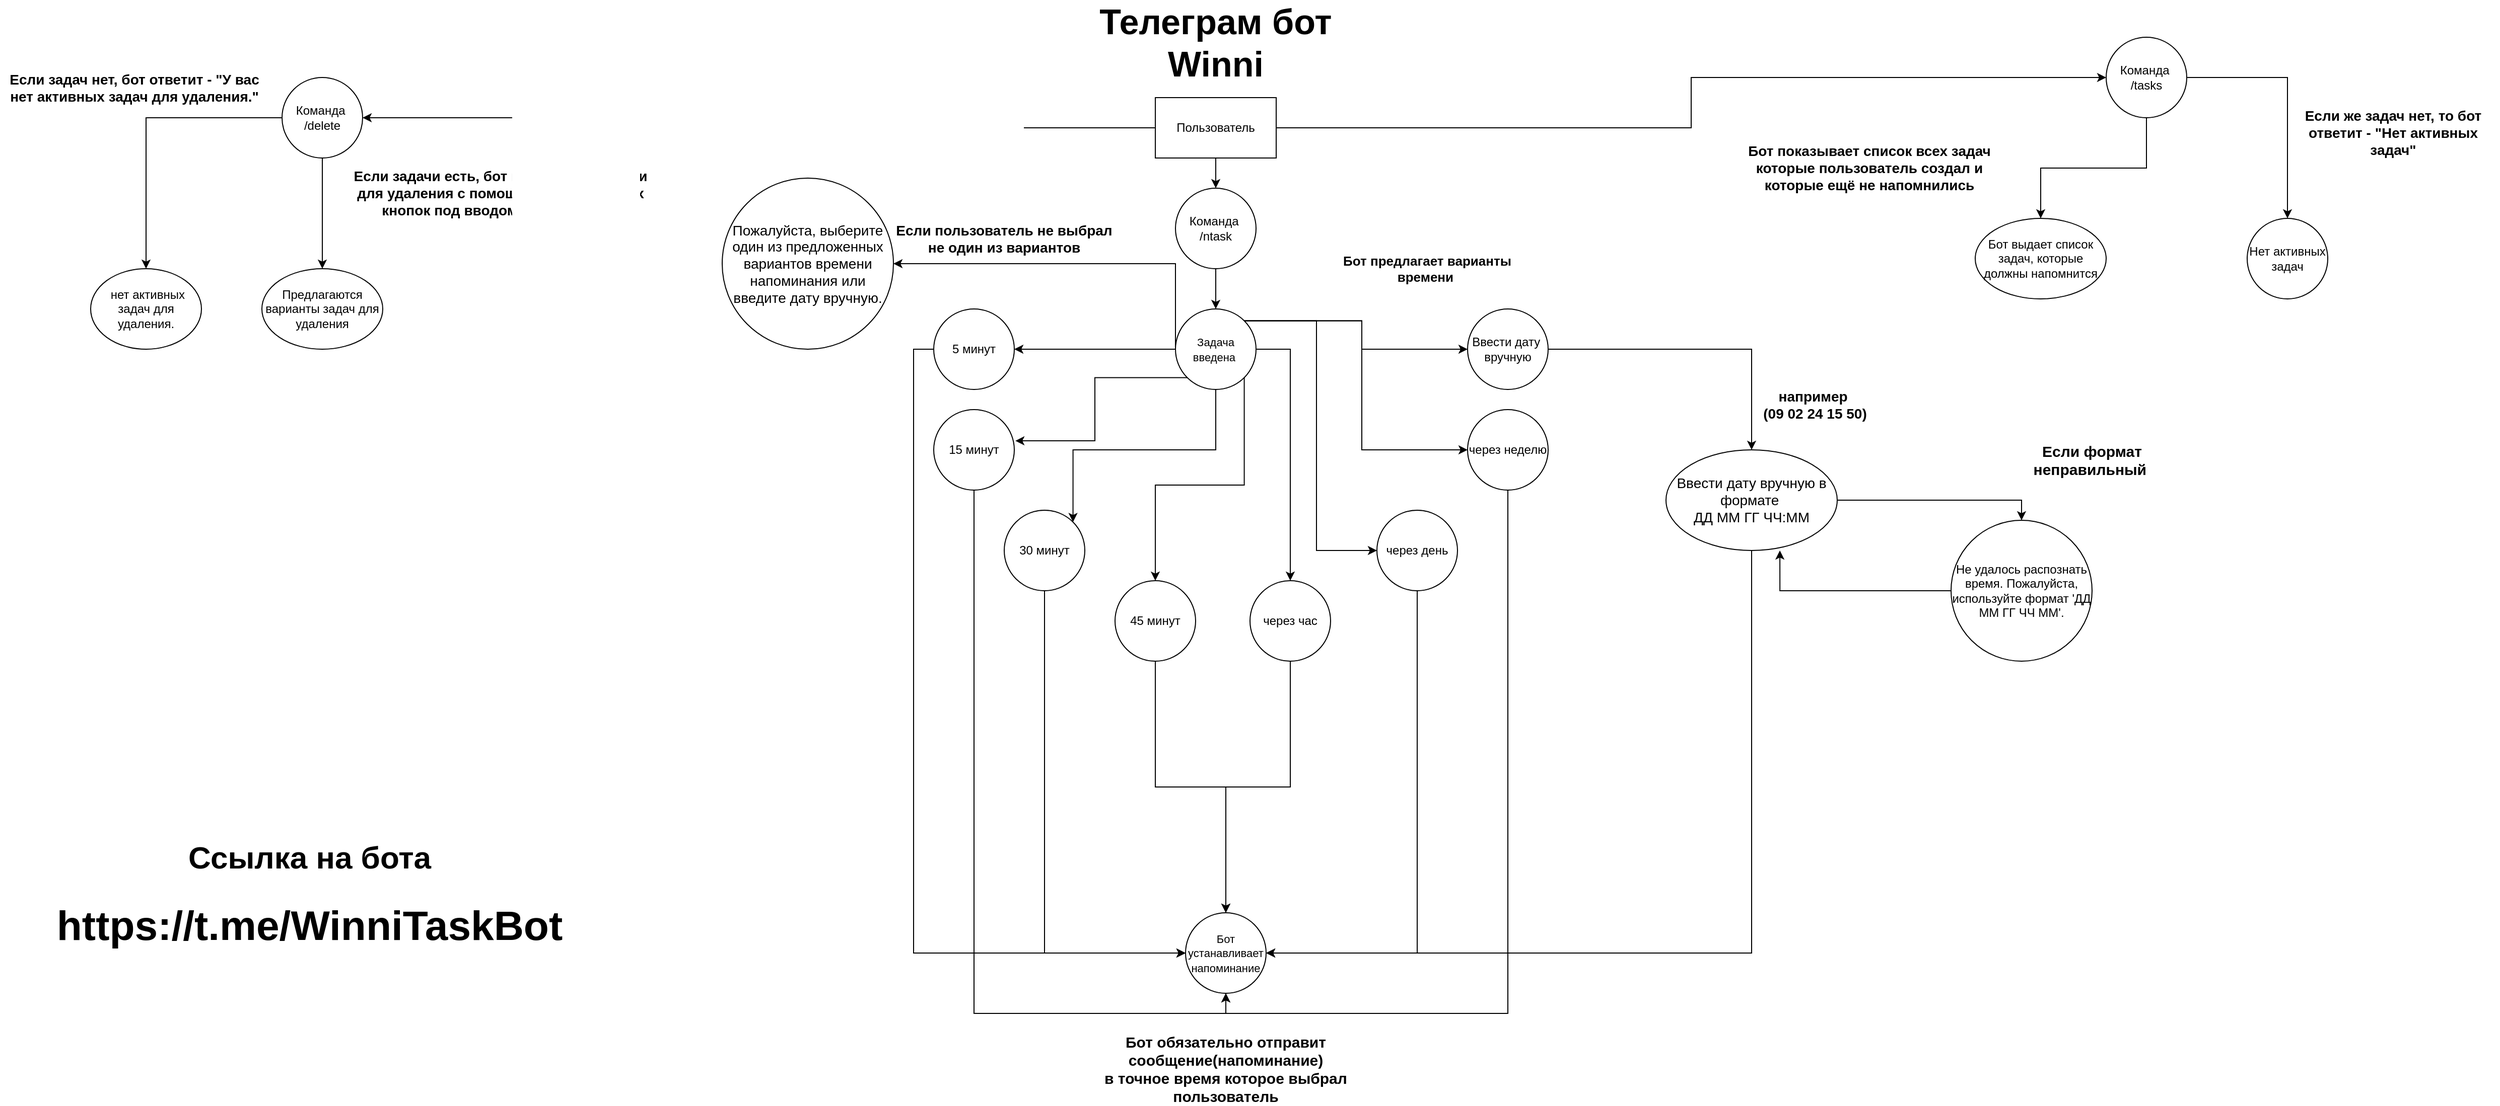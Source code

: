 <mxfile version="23.1.2" type="device">
  <diagram name="Страница — 1" id="XKcRhOMxDSqq14Gqr78Z">
    <mxGraphModel dx="3217" dy="1243" grid="1" gridSize="10" guides="1" tooltips="1" connect="1" arrows="1" fold="1" page="1" pageScale="1" pageWidth="827" pageHeight="1169" math="0" shadow="0">
      <root>
        <mxCell id="0" />
        <mxCell id="1" parent="0" />
        <mxCell id="uUbAV_EMLYIkMp75VzbJ-4" style="edgeStyle=orthogonalEdgeStyle;rounded=0;orthogonalLoop=1;jettySize=auto;html=1;exitX=0.5;exitY=1;exitDx=0;exitDy=0;entryX=0.5;entryY=0;entryDx=0;entryDy=0;" parent="1" source="uUbAV_EMLYIkMp75VzbJ-1" target="uUbAV_EMLYIkMp75VzbJ-2" edge="1">
          <mxGeometry relative="1" as="geometry" />
        </mxCell>
        <mxCell id="uUbAV_EMLYIkMp75VzbJ-38" value="" style="edgeStyle=orthogonalEdgeStyle;rounded=0;orthogonalLoop=1;jettySize=auto;html=1;" parent="1" source="uUbAV_EMLYIkMp75VzbJ-1" target="uUbAV_EMLYIkMp75VzbJ-37" edge="1">
          <mxGeometry relative="1" as="geometry" />
        </mxCell>
        <mxCell id="uUbAV_EMLYIkMp75VzbJ-45" value="" style="edgeStyle=orthogonalEdgeStyle;rounded=0;orthogonalLoop=1;jettySize=auto;html=1;" parent="1" source="uUbAV_EMLYIkMp75VzbJ-1" target="uUbAV_EMLYIkMp75VzbJ-44" edge="1">
          <mxGeometry relative="1" as="geometry" />
        </mxCell>
        <mxCell id="uUbAV_EMLYIkMp75VzbJ-1" value="&lt;font style=&quot;vertical-align: inherit;&quot;&gt;&lt;font style=&quot;vertical-align: inherit;&quot;&gt;Пользователь&lt;/font&gt;&lt;/font&gt;" style="rounded=0;whiteSpace=wrap;html=1;" parent="1" vertex="1">
          <mxGeometry x="320" y="100" width="120" height="60" as="geometry" />
        </mxCell>
        <mxCell id="uUbAV_EMLYIkMp75VzbJ-8" style="edgeStyle=orthogonalEdgeStyle;rounded=0;orthogonalLoop=1;jettySize=auto;html=1;exitX=0.5;exitY=1;exitDx=0;exitDy=0;" parent="1" source="uUbAV_EMLYIkMp75VzbJ-2" target="uUbAV_EMLYIkMp75VzbJ-7" edge="1">
          <mxGeometry relative="1" as="geometry" />
        </mxCell>
        <mxCell id="uUbAV_EMLYIkMp75VzbJ-2" value="&lt;font style=&quot;vertical-align: inherit;&quot;&gt;&lt;font style=&quot;vertical-align: inherit;&quot;&gt;Команда&amp;nbsp;&lt;br&gt;/ntask&lt;br&gt;&lt;/font&gt;&lt;/font&gt;" style="ellipse;whiteSpace=wrap;html=1;aspect=fixed;" parent="1" vertex="1">
          <mxGeometry x="340" y="190" width="80" height="80" as="geometry" />
        </mxCell>
        <mxCell id="uUbAV_EMLYIkMp75VzbJ-17" style="edgeStyle=orthogonalEdgeStyle;rounded=0;orthogonalLoop=1;jettySize=auto;html=1;exitX=0;exitY=0.5;exitDx=0;exitDy=0;entryX=1;entryY=0.5;entryDx=0;entryDy=0;" parent="1" source="uUbAV_EMLYIkMp75VzbJ-7" target="uUbAV_EMLYIkMp75VzbJ-9" edge="1">
          <mxGeometry relative="1" as="geometry" />
        </mxCell>
        <mxCell id="uUbAV_EMLYIkMp75VzbJ-19" style="edgeStyle=orthogonalEdgeStyle;rounded=0;orthogonalLoop=1;jettySize=auto;html=1;exitX=0.5;exitY=1;exitDx=0;exitDy=0;entryX=1;entryY=0;entryDx=0;entryDy=0;" parent="1" source="uUbAV_EMLYIkMp75VzbJ-7" target="uUbAV_EMLYIkMp75VzbJ-14" edge="1">
          <mxGeometry relative="1" as="geometry" />
        </mxCell>
        <mxCell id="uUbAV_EMLYIkMp75VzbJ-20" style="edgeStyle=orthogonalEdgeStyle;rounded=0;orthogonalLoop=1;jettySize=auto;html=1;exitX=1;exitY=1;exitDx=0;exitDy=0;entryX=0.5;entryY=0;entryDx=0;entryDy=0;" parent="1" source="uUbAV_EMLYIkMp75VzbJ-7" target="uUbAV_EMLYIkMp75VzbJ-15" edge="1">
          <mxGeometry relative="1" as="geometry" />
        </mxCell>
        <mxCell id="uUbAV_EMLYIkMp75VzbJ-21" style="edgeStyle=orthogonalEdgeStyle;rounded=0;orthogonalLoop=1;jettySize=auto;html=1;exitX=1;exitY=0.5;exitDx=0;exitDy=0;entryX=0.5;entryY=0;entryDx=0;entryDy=0;" parent="1" source="uUbAV_EMLYIkMp75VzbJ-7" target="uUbAV_EMLYIkMp75VzbJ-11" edge="1">
          <mxGeometry relative="1" as="geometry" />
        </mxCell>
        <mxCell id="uUbAV_EMLYIkMp75VzbJ-22" style="edgeStyle=orthogonalEdgeStyle;rounded=0;orthogonalLoop=1;jettySize=auto;html=1;exitX=1;exitY=0;exitDx=0;exitDy=0;entryX=0;entryY=0.5;entryDx=0;entryDy=0;" parent="1" source="uUbAV_EMLYIkMp75VzbJ-7" target="uUbAV_EMLYIkMp75VzbJ-12" edge="1">
          <mxGeometry relative="1" as="geometry" />
        </mxCell>
        <mxCell id="uUbAV_EMLYIkMp75VzbJ-24" style="edgeStyle=orthogonalEdgeStyle;rounded=0;orthogonalLoop=1;jettySize=auto;html=1;exitX=1;exitY=0;exitDx=0;exitDy=0;entryX=0;entryY=0.5;entryDx=0;entryDy=0;" parent="1" source="uUbAV_EMLYIkMp75VzbJ-7" target="uUbAV_EMLYIkMp75VzbJ-13" edge="1">
          <mxGeometry relative="1" as="geometry" />
        </mxCell>
        <mxCell id="uUbAV_EMLYIkMp75VzbJ-25" style="edgeStyle=orthogonalEdgeStyle;rounded=0;orthogonalLoop=1;jettySize=auto;html=1;exitX=1;exitY=0;exitDx=0;exitDy=0;entryX=0;entryY=0.5;entryDx=0;entryDy=0;" parent="1" source="uUbAV_EMLYIkMp75VzbJ-7" target="uUbAV_EMLYIkMp75VzbJ-16" edge="1">
          <mxGeometry relative="1" as="geometry" />
        </mxCell>
        <mxCell id="uUbAV_EMLYIkMp75VzbJ-68" style="edgeStyle=orthogonalEdgeStyle;rounded=0;orthogonalLoop=1;jettySize=auto;html=1;exitX=0;exitY=0.5;exitDx=0;exitDy=0;entryX=1;entryY=0.5;entryDx=0;entryDy=0;" parent="1" source="uUbAV_EMLYIkMp75VzbJ-7" target="uUbAV_EMLYIkMp75VzbJ-59" edge="1">
          <mxGeometry relative="1" as="geometry">
            <Array as="points">
              <mxPoint x="340" y="265" />
            </Array>
          </mxGeometry>
        </mxCell>
        <mxCell id="uUbAV_EMLYIkMp75VzbJ-7" value="&lt;font style=&quot;vertical-align: inherit;&quot;&gt;&lt;font style=&quot;vertical-align: inherit;&quot;&gt;&lt;font style=&quot;vertical-align: inherit; font-size: 11px;&quot;&gt;&lt;font style=&quot;vertical-align: inherit; font-size: 11px;&quot;&gt;&lt;font style=&quot;vertical-align: inherit;&quot;&gt;&lt;font style=&quot;vertical-align: inherit;&quot;&gt;Задача введена&amp;nbsp;&lt;/font&gt;&lt;/font&gt;&lt;br&gt;&lt;/font&gt;&lt;/font&gt;&lt;/font&gt;&lt;/font&gt;" style="ellipse;whiteSpace=wrap;html=1;aspect=fixed;" parent="1" vertex="1">
          <mxGeometry x="340" y="310" width="80" height="80" as="geometry" />
        </mxCell>
        <mxCell id="uUbAV_EMLYIkMp75VzbJ-36" style="edgeStyle=orthogonalEdgeStyle;rounded=0;orthogonalLoop=1;jettySize=auto;html=1;exitX=0;exitY=0.5;exitDx=0;exitDy=0;entryX=0;entryY=0.5;entryDx=0;entryDy=0;" parent="1" source="uUbAV_EMLYIkMp75VzbJ-9" target="uUbAV_EMLYIkMp75VzbJ-27" edge="1">
          <mxGeometry relative="1" as="geometry" />
        </mxCell>
        <mxCell id="uUbAV_EMLYIkMp75VzbJ-9" value="&lt;font style=&quot;vertical-align: inherit;&quot;&gt;&lt;font style=&quot;vertical-align: inherit;&quot;&gt;5 минут&lt;/font&gt;&lt;/font&gt;" style="ellipse;whiteSpace=wrap;html=1;aspect=fixed;" parent="1" vertex="1">
          <mxGeometry x="100" y="310" width="80" height="80" as="geometry" />
        </mxCell>
        <mxCell id="uUbAV_EMLYIkMp75VzbJ-32" style="edgeStyle=orthogonalEdgeStyle;rounded=0;orthogonalLoop=1;jettySize=auto;html=1;exitX=0.5;exitY=1;exitDx=0;exitDy=0;entryX=0.5;entryY=1;entryDx=0;entryDy=0;" parent="1" source="uUbAV_EMLYIkMp75VzbJ-10" target="uUbAV_EMLYIkMp75VzbJ-27" edge="1">
          <mxGeometry relative="1" as="geometry" />
        </mxCell>
        <mxCell id="uUbAV_EMLYIkMp75VzbJ-10" value="&lt;font style=&quot;vertical-align: inherit;&quot;&gt;&lt;font style=&quot;vertical-align: inherit;&quot;&gt;15 минут&lt;/font&gt;&lt;/font&gt;" style="ellipse;whiteSpace=wrap;html=1;aspect=fixed;" parent="1" vertex="1">
          <mxGeometry x="100" y="410" width="80" height="80" as="geometry" />
        </mxCell>
        <mxCell id="uUbAV_EMLYIkMp75VzbJ-28" style="edgeStyle=orthogonalEdgeStyle;rounded=0;orthogonalLoop=1;jettySize=auto;html=1;exitX=0.5;exitY=1;exitDx=0;exitDy=0;entryX=0.5;entryY=0;entryDx=0;entryDy=0;" parent="1" source="uUbAV_EMLYIkMp75VzbJ-11" target="uUbAV_EMLYIkMp75VzbJ-27" edge="1">
          <mxGeometry relative="1" as="geometry" />
        </mxCell>
        <mxCell id="uUbAV_EMLYIkMp75VzbJ-11" value="&lt;font style=&quot;vertical-align: inherit;&quot;&gt;&lt;font style=&quot;vertical-align: inherit;&quot;&gt;через час&lt;/font&gt;&lt;/font&gt;" style="ellipse;whiteSpace=wrap;html=1;aspect=fixed;" parent="1" vertex="1">
          <mxGeometry x="414" y="580" width="80" height="80" as="geometry" />
        </mxCell>
        <mxCell id="uUbAV_EMLYIkMp75VzbJ-33" style="edgeStyle=orthogonalEdgeStyle;rounded=0;orthogonalLoop=1;jettySize=auto;html=1;exitX=0.5;exitY=1;exitDx=0;exitDy=0;entryX=1;entryY=0.5;entryDx=0;entryDy=0;" parent="1" source="uUbAV_EMLYIkMp75VzbJ-12" target="uUbAV_EMLYIkMp75VzbJ-27" edge="1">
          <mxGeometry relative="1" as="geometry" />
        </mxCell>
        <mxCell id="uUbAV_EMLYIkMp75VzbJ-12" value="&lt;font style=&quot;vertical-align: inherit;&quot;&gt;&lt;font style=&quot;vertical-align: inherit;&quot;&gt;через день&lt;/font&gt;&lt;/font&gt;" style="ellipse;whiteSpace=wrap;html=1;aspect=fixed;" parent="1" vertex="1">
          <mxGeometry x="540" y="510" width="80" height="80" as="geometry" />
        </mxCell>
        <mxCell id="uUbAV_EMLYIkMp75VzbJ-34" style="edgeStyle=orthogonalEdgeStyle;rounded=0;orthogonalLoop=1;jettySize=auto;html=1;exitX=0.5;exitY=1;exitDx=0;exitDy=0;entryX=0.5;entryY=1;entryDx=0;entryDy=0;" parent="1" source="uUbAV_EMLYIkMp75VzbJ-13" target="uUbAV_EMLYIkMp75VzbJ-27" edge="1">
          <mxGeometry relative="1" as="geometry" />
        </mxCell>
        <mxCell id="uUbAV_EMLYIkMp75VzbJ-13" value="&lt;font style=&quot;vertical-align: inherit;&quot;&gt;&lt;font style=&quot;vertical-align: inherit;&quot;&gt;через неделю&lt;/font&gt;&lt;/font&gt;" style="ellipse;whiteSpace=wrap;html=1;aspect=fixed;" parent="1" vertex="1">
          <mxGeometry x="630" y="410" width="80" height="80" as="geometry" />
        </mxCell>
        <mxCell id="uUbAV_EMLYIkMp75VzbJ-31" style="edgeStyle=orthogonalEdgeStyle;rounded=0;orthogonalLoop=1;jettySize=auto;html=1;exitX=0.5;exitY=1;exitDx=0;exitDy=0;entryX=0;entryY=0.5;entryDx=0;entryDy=0;" parent="1" source="uUbAV_EMLYIkMp75VzbJ-14" target="uUbAV_EMLYIkMp75VzbJ-27" edge="1">
          <mxGeometry relative="1" as="geometry" />
        </mxCell>
        <mxCell id="uUbAV_EMLYIkMp75VzbJ-14" value="&lt;font style=&quot;vertical-align: inherit;&quot;&gt;&lt;font style=&quot;vertical-align: inherit;&quot;&gt;30 минут&lt;/font&gt;&lt;/font&gt;" style="ellipse;whiteSpace=wrap;html=1;aspect=fixed;" parent="1" vertex="1">
          <mxGeometry x="170" y="510" width="80" height="80" as="geometry" />
        </mxCell>
        <mxCell id="uUbAV_EMLYIkMp75VzbJ-29" style="edgeStyle=orthogonalEdgeStyle;rounded=0;orthogonalLoop=1;jettySize=auto;html=1;exitX=0.5;exitY=1;exitDx=0;exitDy=0;entryX=0.5;entryY=0;entryDx=0;entryDy=0;" parent="1" source="uUbAV_EMLYIkMp75VzbJ-15" target="uUbAV_EMLYIkMp75VzbJ-27" edge="1">
          <mxGeometry relative="1" as="geometry" />
        </mxCell>
        <mxCell id="uUbAV_EMLYIkMp75VzbJ-15" value="&lt;font style=&quot;vertical-align: inherit;&quot;&gt;&lt;font style=&quot;vertical-align: inherit;&quot;&gt;45 минут&lt;/font&gt;&lt;/font&gt;" style="ellipse;whiteSpace=wrap;html=1;aspect=fixed;" parent="1" vertex="1">
          <mxGeometry x="280" y="580" width="80" height="80" as="geometry" />
        </mxCell>
        <mxCell id="uUbAV_EMLYIkMp75VzbJ-56" value="" style="edgeStyle=orthogonalEdgeStyle;rounded=0;orthogonalLoop=1;jettySize=auto;html=1;" parent="1" source="uUbAV_EMLYIkMp75VzbJ-16" target="uUbAV_EMLYIkMp75VzbJ-55" edge="1">
          <mxGeometry relative="1" as="geometry" />
        </mxCell>
        <mxCell id="uUbAV_EMLYIkMp75VzbJ-16" value="&lt;font style=&quot;vertical-align: inherit;&quot;&gt;&lt;font style=&quot;vertical-align: inherit;&quot;&gt;Ввести дату&amp;nbsp;&lt;br&gt;вручную&lt;br&gt;&lt;/font&gt;&lt;/font&gt;" style="ellipse;whiteSpace=wrap;html=1;aspect=fixed;" parent="1" vertex="1">
          <mxGeometry x="630" y="310" width="80" height="80" as="geometry" />
        </mxCell>
        <mxCell id="uUbAV_EMLYIkMp75VzbJ-18" style="edgeStyle=orthogonalEdgeStyle;rounded=0;orthogonalLoop=1;jettySize=auto;html=1;exitX=0;exitY=1;exitDx=0;exitDy=0;entryX=1.013;entryY=0.388;entryDx=0;entryDy=0;entryPerimeter=0;" parent="1" source="uUbAV_EMLYIkMp75VzbJ-7" target="uUbAV_EMLYIkMp75VzbJ-10" edge="1">
          <mxGeometry relative="1" as="geometry" />
        </mxCell>
        <mxCell id="uUbAV_EMLYIkMp75VzbJ-26" value="&lt;font style=&quot;vertical-align: inherit;&quot;&gt;&lt;font style=&quot;vertical-align: inherit;&quot;&gt;&lt;font style=&quot;vertical-align: inherit;&quot;&gt;&lt;font size=&quot;1&quot; style=&quot;vertical-align: inherit;&quot;&gt;&lt;b style=&quot;font-size: 13px;&quot;&gt;&lt;font style=&quot;vertical-align: inherit;&quot;&gt;&lt;font style=&quot;vertical-align: inherit;&quot;&gt;Бот предлагает варианты времени&amp;nbsp;&lt;/font&gt;&lt;/font&gt;&lt;/b&gt;&lt;/font&gt;&lt;/font&gt;&lt;/font&gt;&lt;/font&gt;" style="text;html=1;strokeColor=none;fillColor=none;align=center;verticalAlign=middle;whiteSpace=wrap;rounded=0;glass=0;" parent="1" vertex="1">
          <mxGeometry x="480" y="240" width="220" height="60" as="geometry" />
        </mxCell>
        <mxCell id="uUbAV_EMLYIkMp75VzbJ-27" value="&lt;font style=&quot;vertical-align: inherit;&quot;&gt;&lt;font style=&quot;vertical-align: inherit; font-size: 11px;&quot;&gt;Бот устанавливает напоминание&lt;/font&gt;&lt;/font&gt;" style="ellipse;whiteSpace=wrap;html=1;aspect=fixed;" parent="1" vertex="1">
          <mxGeometry x="350" y="910" width="80" height="80" as="geometry" />
        </mxCell>
        <mxCell id="uUbAV_EMLYIkMp75VzbJ-41" value="" style="edgeStyle=orthogonalEdgeStyle;rounded=0;orthogonalLoop=1;jettySize=auto;html=1;" parent="1" source="uUbAV_EMLYIkMp75VzbJ-37" target="uUbAV_EMLYIkMp75VzbJ-40" edge="1">
          <mxGeometry relative="1" as="geometry" />
        </mxCell>
        <mxCell id="uUbAV_EMLYIkMp75VzbJ-43" value="" style="edgeStyle=orthogonalEdgeStyle;rounded=0;orthogonalLoop=1;jettySize=auto;html=1;" parent="1" source="uUbAV_EMLYIkMp75VzbJ-37" target="uUbAV_EMLYIkMp75VzbJ-42" edge="1">
          <mxGeometry relative="1" as="geometry" />
        </mxCell>
        <mxCell id="uUbAV_EMLYIkMp75VzbJ-37" value="Команда&amp;nbsp;&lt;br&gt;/tasks" style="ellipse;whiteSpace=wrap;html=1;rounded=0;" parent="1" vertex="1">
          <mxGeometry x="1264" y="40" width="80" height="80" as="geometry" />
        </mxCell>
        <mxCell id="uUbAV_EMLYIkMp75VzbJ-40" value="Бот выдает список задач, которые должны напомнится" style="ellipse;whiteSpace=wrap;html=1;rounded=0;" parent="1" vertex="1">
          <mxGeometry x="1134" y="220" width="130" height="80" as="geometry" />
        </mxCell>
        <mxCell id="uUbAV_EMLYIkMp75VzbJ-42" value="Нет активных задач" style="ellipse;whiteSpace=wrap;html=1;rounded=0;" parent="1" vertex="1">
          <mxGeometry x="1404" y="220" width="80" height="80" as="geometry" />
        </mxCell>
        <mxCell id="uUbAV_EMLYIkMp75VzbJ-49" value="" style="edgeStyle=orthogonalEdgeStyle;rounded=0;orthogonalLoop=1;jettySize=auto;html=1;" parent="1" source="uUbAV_EMLYIkMp75VzbJ-44" target="uUbAV_EMLYIkMp75VzbJ-48" edge="1">
          <mxGeometry relative="1" as="geometry" />
        </mxCell>
        <mxCell id="uUbAV_EMLYIkMp75VzbJ-51" value="" style="edgeStyle=orthogonalEdgeStyle;rounded=0;orthogonalLoop=1;jettySize=auto;html=1;" parent="1" source="uUbAV_EMLYIkMp75VzbJ-44" target="uUbAV_EMLYIkMp75VzbJ-50" edge="1">
          <mxGeometry relative="1" as="geometry" />
        </mxCell>
        <mxCell id="uUbAV_EMLYIkMp75VzbJ-44" value="Команда&amp;nbsp;&lt;br&gt;/delete" style="ellipse;whiteSpace=wrap;html=1;rounded=0;" parent="1" vertex="1">
          <mxGeometry x="-547" y="80" width="80" height="80" as="geometry" />
        </mxCell>
        <mxCell id="uUbAV_EMLYIkMp75VzbJ-46" value="&lt;b&gt;&lt;font style=&quot;font-size: 14px;&quot;&gt;Бот показывает список всех задач которые пользователь создал и которые ещё не напомнились&lt;/font&gt;&lt;/b&gt;" style="text;html=1;strokeColor=none;fillColor=none;align=center;verticalAlign=middle;whiteSpace=wrap;rounded=0;" parent="1" vertex="1">
          <mxGeometry x="904" y="140" width="250" height="60" as="geometry" />
        </mxCell>
        <mxCell id="uUbAV_EMLYIkMp75VzbJ-47" value="&lt;b&gt;&lt;font style=&quot;font-size: 14px;&quot;&gt;Если же задач нет, то бот ответит - &quot;Нет активных задач&quot;&lt;/font&gt;&lt;/b&gt;" style="text;html=1;strokeColor=none;fillColor=none;align=center;verticalAlign=middle;whiteSpace=wrap;rounded=0;" parent="1" vertex="1">
          <mxGeometry x="1444" y="110" width="210" height="50" as="geometry" />
        </mxCell>
        <mxCell id="uUbAV_EMLYIkMp75VzbJ-48" value="&amp;nbsp;нет активных задач для удаления." style="ellipse;whiteSpace=wrap;html=1;rounded=0;" parent="1" vertex="1">
          <mxGeometry x="-737" y="270" width="110" height="80" as="geometry" />
        </mxCell>
        <mxCell id="uUbAV_EMLYIkMp75VzbJ-50" value="Предлагаются варианты задач для удаления" style="ellipse;whiteSpace=wrap;html=1;rounded=0;" parent="1" vertex="1">
          <mxGeometry x="-567" y="270" width="120" height="80" as="geometry" />
        </mxCell>
        <mxCell id="uUbAV_EMLYIkMp75VzbJ-52" value="&lt;b&gt;&lt;font style=&quot;font-size: 14px;&quot;&gt;Если задач нет, бот ответит - &quot;У вас нет активных задач для удаления.&quot;&lt;/font&gt;&lt;/b&gt;" style="text;html=1;strokeColor=none;fillColor=none;align=center;verticalAlign=middle;whiteSpace=wrap;rounded=0;" parent="1" vertex="1">
          <mxGeometry x="-827" y="60" width="267" height="60" as="geometry" />
        </mxCell>
        <mxCell id="uUbAV_EMLYIkMp75VzbJ-53" value="&lt;font style=&quot;font-size: 14px;&quot;&gt;&lt;b&gt;Если задачи есть, бот покажет все задачи для удаления с помощью всплывающих кнопок под вводом пользователя&lt;/b&gt;&lt;/font&gt;" style="text;html=1;strokeColor=none;fillColor=none;align=center;verticalAlign=middle;whiteSpace=wrap;rounded=0;" parent="1" vertex="1">
          <mxGeometry x="-480" y="170" width="300" height="50" as="geometry" />
        </mxCell>
        <mxCell id="uUbAV_EMLYIkMp75VzbJ-54" value="&lt;b style=&quot;font-size: 15px;&quot;&gt;Бот обязательно отправит сообщение(напоминание)&lt;br&gt;в точное время которое выбрал пользователь&lt;/b&gt;" style="text;html=1;strokeColor=none;fillColor=none;align=center;verticalAlign=middle;whiteSpace=wrap;rounded=0;" parent="1" vertex="1">
          <mxGeometry x="225" y="1040" width="330" height="50" as="geometry" />
        </mxCell>
        <mxCell id="uUbAV_EMLYIkMp75VzbJ-57" style="edgeStyle=orthogonalEdgeStyle;rounded=0;orthogonalLoop=1;jettySize=auto;html=1;exitX=0.5;exitY=1;exitDx=0;exitDy=0;entryX=1;entryY=0.5;entryDx=0;entryDy=0;" parent="1" source="uUbAV_EMLYIkMp75VzbJ-55" target="uUbAV_EMLYIkMp75VzbJ-27" edge="1">
          <mxGeometry relative="1" as="geometry" />
        </mxCell>
        <mxCell id="uUbAV_EMLYIkMp75VzbJ-61" style="edgeStyle=orthogonalEdgeStyle;rounded=0;orthogonalLoop=1;jettySize=auto;html=1;exitX=1;exitY=0.5;exitDx=0;exitDy=0;entryX=0.5;entryY=0;entryDx=0;entryDy=0;" parent="1" source="uUbAV_EMLYIkMp75VzbJ-55" target="uUbAV_EMLYIkMp75VzbJ-60" edge="1">
          <mxGeometry relative="1" as="geometry" />
        </mxCell>
        <mxCell id="uUbAV_EMLYIkMp75VzbJ-55" value="&lt;font style=&quot;font-size: 14px;&quot;&gt;Ввести дату вручную в формате&amp;nbsp;&lt;br&gt;ДД ММ ГГ ЧЧ:ММ&lt;/font&gt;" style="ellipse;whiteSpace=wrap;html=1;" parent="1" vertex="1">
          <mxGeometry x="827" y="450" width="170" height="100" as="geometry" />
        </mxCell>
        <mxCell id="uUbAV_EMLYIkMp75VzbJ-58" value="&lt;b style=&quot;font-size: 14px;&quot;&gt;например&amp;nbsp;&lt;br&gt;(09 02 24 15 50)&lt;/b&gt;" style="text;html=1;strokeColor=none;fillColor=none;align=center;verticalAlign=middle;whiteSpace=wrap;rounded=0;" parent="1" vertex="1">
          <mxGeometry x="920" y="380" width="110" height="50" as="geometry" />
        </mxCell>
        <mxCell id="uUbAV_EMLYIkMp75VzbJ-59" value="&lt;font style=&quot;font-size: 14px;&quot;&gt;Пожалуйста, выберите один из предложенных вариантов времени напоминания или введите дату вручную.&lt;/font&gt;" style="ellipse;whiteSpace=wrap;html=1;aspect=fixed;" parent="1" vertex="1">
          <mxGeometry x="-110" y="180" width="170" height="170" as="geometry" />
        </mxCell>
        <mxCell id="uUbAV_EMLYIkMp75VzbJ-60" value="Не удалось распознать время. Пожалуйста, используйте формат &#39;ДД ММ ГГ ЧЧ ММ&#39;." style="ellipse;whiteSpace=wrap;html=1;aspect=fixed;" parent="1" vertex="1">
          <mxGeometry x="1110" y="520" width="140" height="140" as="geometry" />
        </mxCell>
        <mxCell id="uUbAV_EMLYIkMp75VzbJ-62" value="&lt;b&gt;&lt;font style=&quot;font-size: 15px;&quot;&gt;Если формат неправильный&amp;nbsp;&lt;/font&gt;&lt;/b&gt;" style="text;html=1;strokeColor=none;fillColor=none;align=center;verticalAlign=middle;whiteSpace=wrap;rounded=0;" parent="1" vertex="1">
          <mxGeometry x="1180" y="440" width="140" height="40" as="geometry" />
        </mxCell>
        <mxCell id="uUbAV_EMLYIkMp75VzbJ-63" style="edgeStyle=orthogonalEdgeStyle;rounded=0;orthogonalLoop=1;jettySize=auto;html=1;exitX=0;exitY=0.5;exitDx=0;exitDy=0;entryX=0.665;entryY=1;entryDx=0;entryDy=0;entryPerimeter=0;" parent="1" source="uUbAV_EMLYIkMp75VzbJ-60" target="uUbAV_EMLYIkMp75VzbJ-55" edge="1">
          <mxGeometry relative="1" as="geometry" />
        </mxCell>
        <mxCell id="uUbAV_EMLYIkMp75VzbJ-69" value="&lt;b&gt;&lt;font style=&quot;font-size: 14px;&quot;&gt;Если пользователь не выбрал не один из вариантов&lt;/font&gt;&lt;/b&gt;" style="text;html=1;strokeColor=none;fillColor=none;align=center;verticalAlign=middle;whiteSpace=wrap;rounded=0;" parent="1" vertex="1">
          <mxGeometry x="60" y="217.5" width="220" height="45" as="geometry" />
        </mxCell>
        <mxCell id="uUbAV_EMLYIkMp75VzbJ-70" value="&lt;font style=&quot;font-size: 35px;&quot;&gt;&lt;b&gt;Телеграм бот Winni&lt;/b&gt;&lt;/font&gt;" style="text;html=1;strokeColor=none;fillColor=none;align=center;verticalAlign=middle;whiteSpace=wrap;rounded=0;" parent="1" vertex="1">
          <mxGeometry x="230" y="10" width="300" height="70" as="geometry" />
        </mxCell>
        <mxCell id="uUbAV_EMLYIkMp75VzbJ-71" value="&lt;font style=&quot;font-size: 41px;&quot;&gt;&lt;b&gt;&lt;font style=&quot;vertical-align: inherit;&quot;&gt;&lt;font style=&quot;vertical-align: inherit;&quot;&gt;https://t.me/WinniTaskBot&lt;/font&gt;&lt;/font&gt;&lt;/b&gt;&lt;/font&gt;" style="text;html=1;align=center;verticalAlign=middle;resizable=0;points=[];autosize=1;strokeColor=none;fillColor=none;" parent="1" vertex="1">
          <mxGeometry x="-785" y="893" width="530" height="60" as="geometry" />
        </mxCell>
        <mxCell id="uUbAV_EMLYIkMp75VzbJ-72" value="&lt;font style=&quot;font-size: 31px;&quot;&gt;&lt;b&gt;Ссылка на бота&lt;/b&gt;&lt;/font&gt;" style="text;html=1;align=center;verticalAlign=middle;resizable=0;points=[];autosize=1;strokeColor=none;fillColor=none;" parent="1" vertex="1">
          <mxGeometry x="-650" y="830" width="260" height="50" as="geometry" />
        </mxCell>
      </root>
    </mxGraphModel>
  </diagram>
</mxfile>
